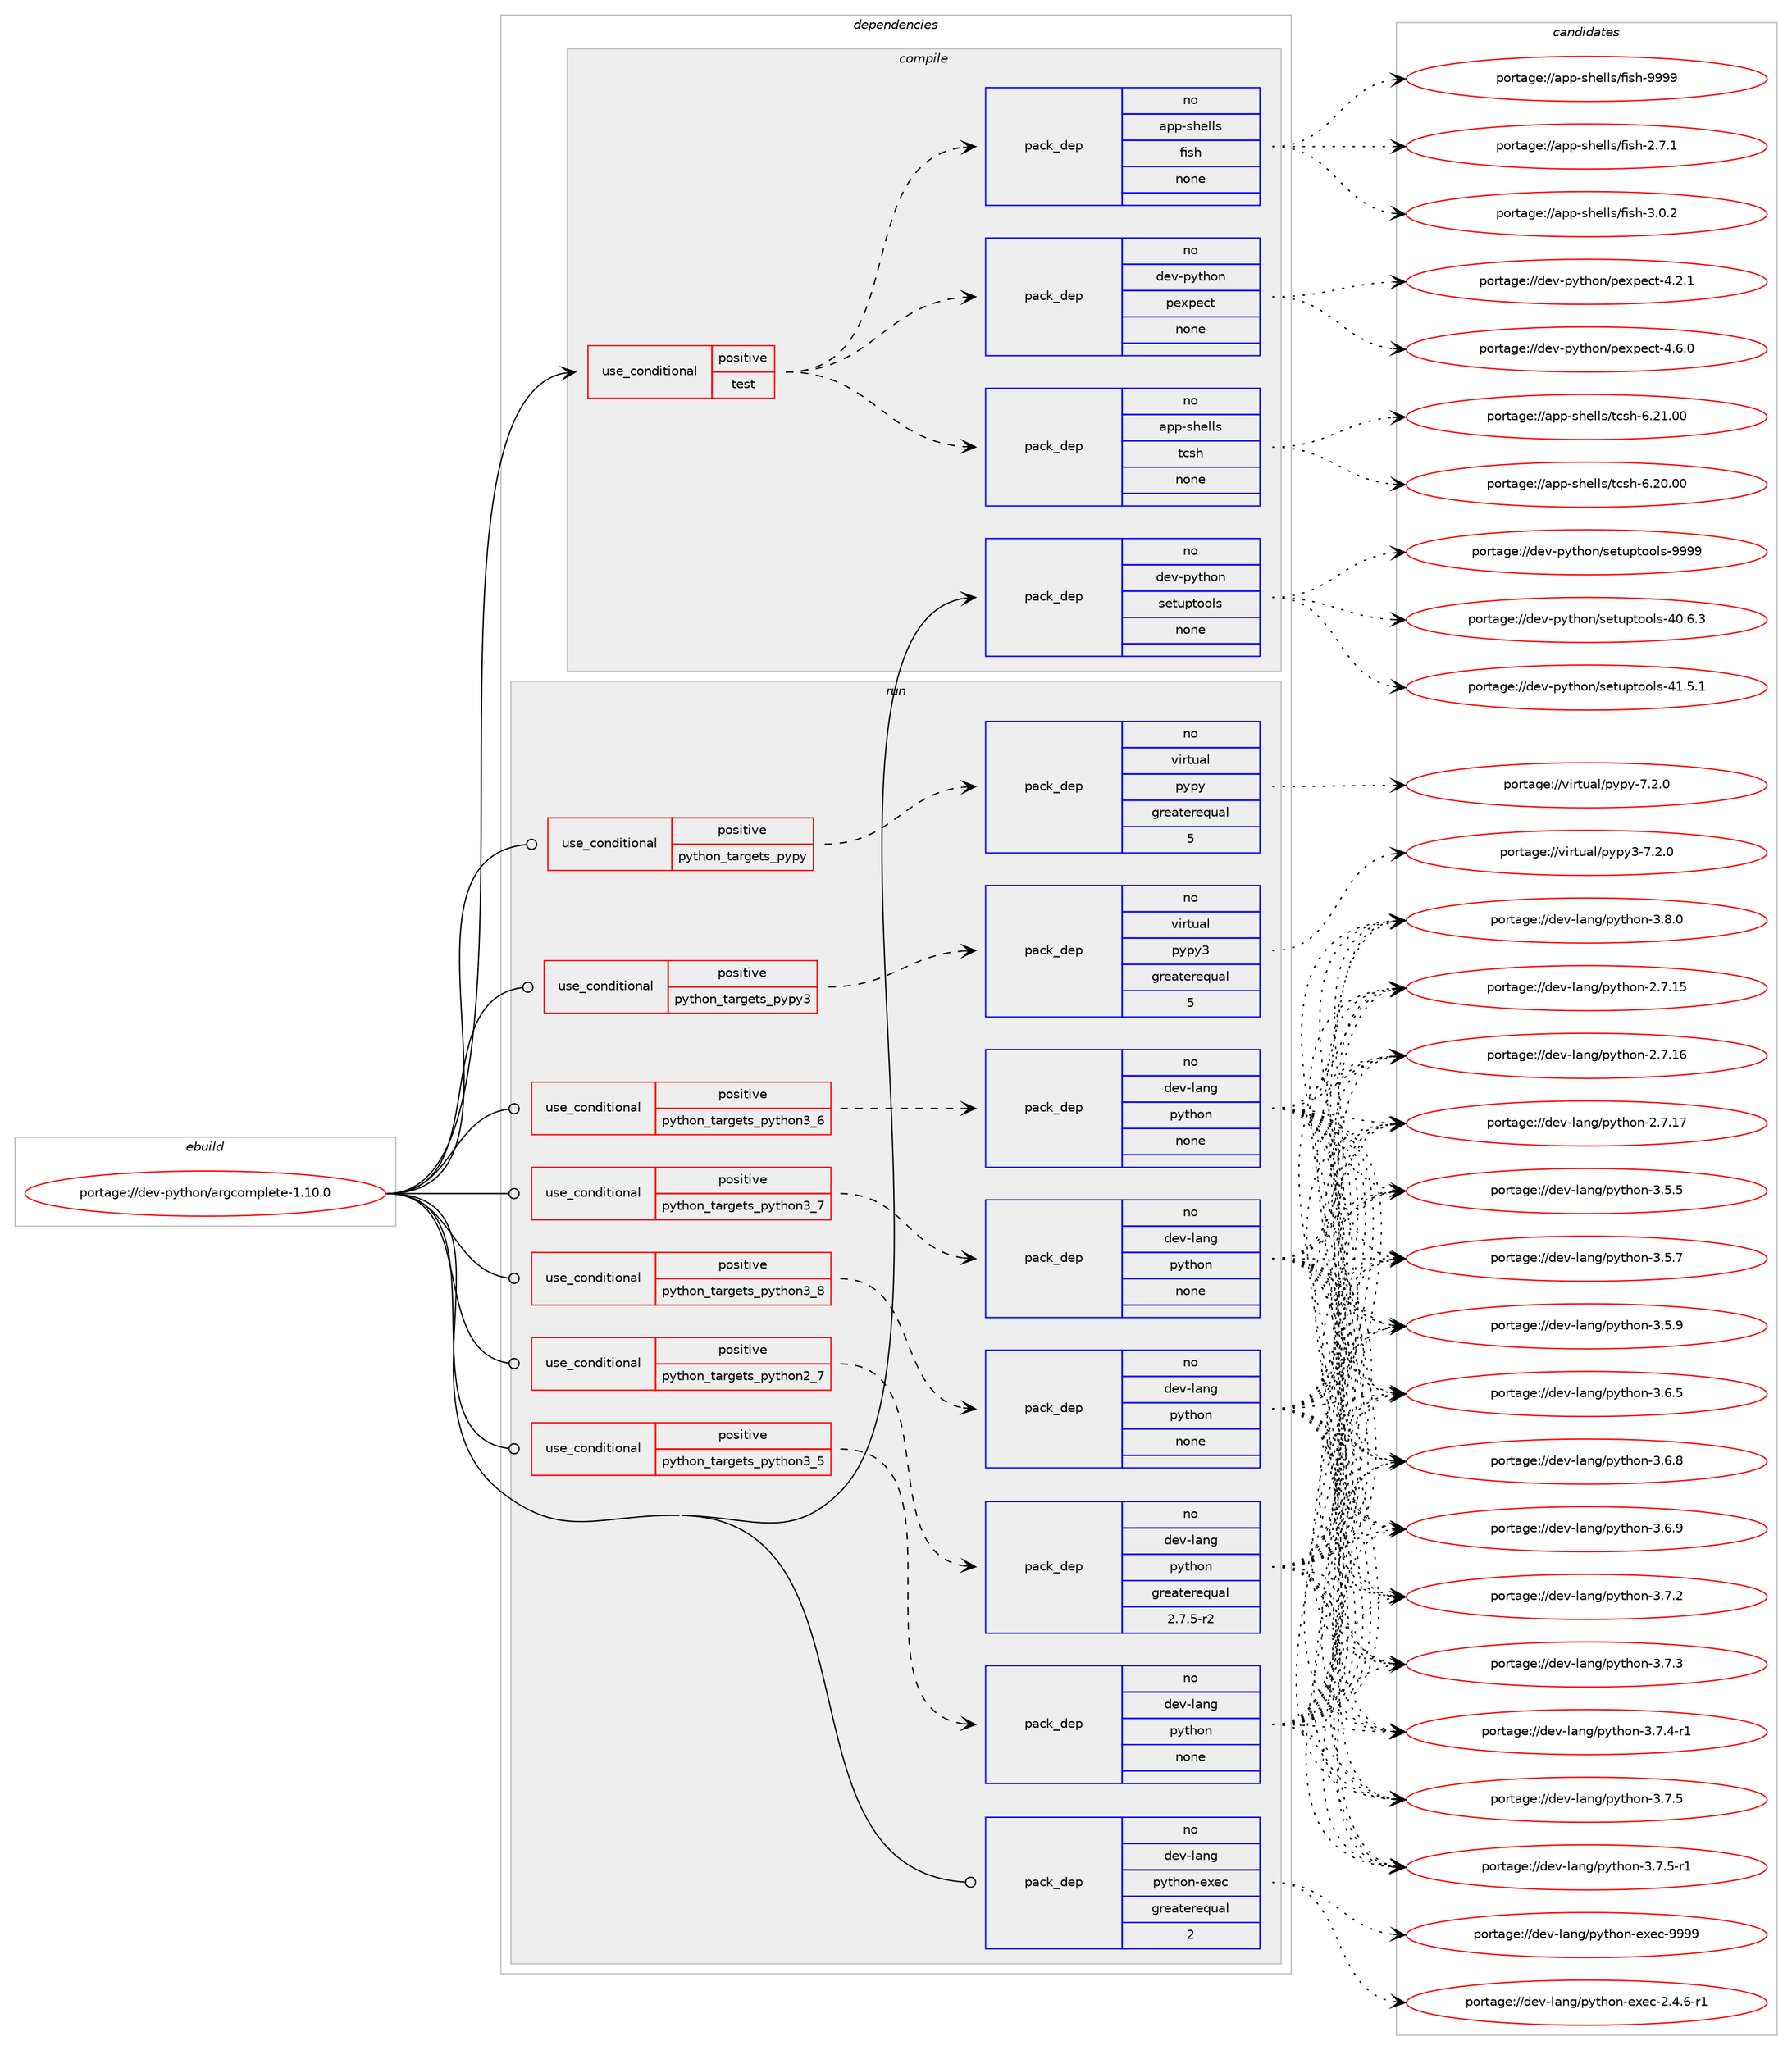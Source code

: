 digraph prolog {

# *************
# Graph options
# *************

newrank=true;
concentrate=true;
compound=true;
graph [rankdir=LR,fontname=Helvetica,fontsize=10,ranksep=1.5];#, ranksep=2.5, nodesep=0.2];
edge  [arrowhead=vee];
node  [fontname=Helvetica,fontsize=10];

# **********
# The ebuild
# **********

subgraph cluster_leftcol {
color=gray;
rank=same;
label=<<i>ebuild</i>>;
id [label="portage://dev-python/argcomplete-1.10.0", color=red, width=4, href="../dev-python/argcomplete-1.10.0.svg"];
}

# ****************
# The dependencies
# ****************

subgraph cluster_midcol {
color=gray;
label=<<i>dependencies</i>>;
subgraph cluster_compile {
fillcolor="#eeeeee";
style=filled;
label=<<i>compile</i>>;
subgraph cond25509 {
dependency129451 [label=<<TABLE BORDER="0" CELLBORDER="1" CELLSPACING="0" CELLPADDING="4"><TR><TD ROWSPAN="3" CELLPADDING="10">use_conditional</TD></TR><TR><TD>positive</TD></TR><TR><TD>test</TD></TR></TABLE>>, shape=none, color=red];
subgraph pack100639 {
dependency129452 [label=<<TABLE BORDER="0" CELLBORDER="1" CELLSPACING="0" CELLPADDING="4" WIDTH="220"><TR><TD ROWSPAN="6" CELLPADDING="30">pack_dep</TD></TR><TR><TD WIDTH="110">no</TD></TR><TR><TD>dev-python</TD></TR><TR><TD>pexpect</TD></TR><TR><TD>none</TD></TR><TR><TD></TD></TR></TABLE>>, shape=none, color=blue];
}
dependency129451:e -> dependency129452:w [weight=20,style="dashed",arrowhead="vee"];
subgraph pack100640 {
dependency129453 [label=<<TABLE BORDER="0" CELLBORDER="1" CELLSPACING="0" CELLPADDING="4" WIDTH="220"><TR><TD ROWSPAN="6" CELLPADDING="30">pack_dep</TD></TR><TR><TD WIDTH="110">no</TD></TR><TR><TD>app-shells</TD></TR><TR><TD>fish</TD></TR><TR><TD>none</TD></TR><TR><TD></TD></TR></TABLE>>, shape=none, color=blue];
}
dependency129451:e -> dependency129453:w [weight=20,style="dashed",arrowhead="vee"];
subgraph pack100641 {
dependency129454 [label=<<TABLE BORDER="0" CELLBORDER="1" CELLSPACING="0" CELLPADDING="4" WIDTH="220"><TR><TD ROWSPAN="6" CELLPADDING="30">pack_dep</TD></TR><TR><TD WIDTH="110">no</TD></TR><TR><TD>app-shells</TD></TR><TR><TD>tcsh</TD></TR><TR><TD>none</TD></TR><TR><TD></TD></TR></TABLE>>, shape=none, color=blue];
}
dependency129451:e -> dependency129454:w [weight=20,style="dashed",arrowhead="vee"];
}
id:e -> dependency129451:w [weight=20,style="solid",arrowhead="vee"];
subgraph pack100642 {
dependency129455 [label=<<TABLE BORDER="0" CELLBORDER="1" CELLSPACING="0" CELLPADDING="4" WIDTH="220"><TR><TD ROWSPAN="6" CELLPADDING="30">pack_dep</TD></TR><TR><TD WIDTH="110">no</TD></TR><TR><TD>dev-python</TD></TR><TR><TD>setuptools</TD></TR><TR><TD>none</TD></TR><TR><TD></TD></TR></TABLE>>, shape=none, color=blue];
}
id:e -> dependency129455:w [weight=20,style="solid",arrowhead="vee"];
}
subgraph cluster_compileandrun {
fillcolor="#eeeeee";
style=filled;
label=<<i>compile and run</i>>;
}
subgraph cluster_run {
fillcolor="#eeeeee";
style=filled;
label=<<i>run</i>>;
subgraph cond25510 {
dependency129456 [label=<<TABLE BORDER="0" CELLBORDER="1" CELLSPACING="0" CELLPADDING="4"><TR><TD ROWSPAN="3" CELLPADDING="10">use_conditional</TD></TR><TR><TD>positive</TD></TR><TR><TD>python_targets_pypy</TD></TR></TABLE>>, shape=none, color=red];
subgraph pack100643 {
dependency129457 [label=<<TABLE BORDER="0" CELLBORDER="1" CELLSPACING="0" CELLPADDING="4" WIDTH="220"><TR><TD ROWSPAN="6" CELLPADDING="30">pack_dep</TD></TR><TR><TD WIDTH="110">no</TD></TR><TR><TD>virtual</TD></TR><TR><TD>pypy</TD></TR><TR><TD>greaterequal</TD></TR><TR><TD>5</TD></TR></TABLE>>, shape=none, color=blue];
}
dependency129456:e -> dependency129457:w [weight=20,style="dashed",arrowhead="vee"];
}
id:e -> dependency129456:w [weight=20,style="solid",arrowhead="odot"];
subgraph cond25511 {
dependency129458 [label=<<TABLE BORDER="0" CELLBORDER="1" CELLSPACING="0" CELLPADDING="4"><TR><TD ROWSPAN="3" CELLPADDING="10">use_conditional</TD></TR><TR><TD>positive</TD></TR><TR><TD>python_targets_pypy3</TD></TR></TABLE>>, shape=none, color=red];
subgraph pack100644 {
dependency129459 [label=<<TABLE BORDER="0" CELLBORDER="1" CELLSPACING="0" CELLPADDING="4" WIDTH="220"><TR><TD ROWSPAN="6" CELLPADDING="30">pack_dep</TD></TR><TR><TD WIDTH="110">no</TD></TR><TR><TD>virtual</TD></TR><TR><TD>pypy3</TD></TR><TR><TD>greaterequal</TD></TR><TR><TD>5</TD></TR></TABLE>>, shape=none, color=blue];
}
dependency129458:e -> dependency129459:w [weight=20,style="dashed",arrowhead="vee"];
}
id:e -> dependency129458:w [weight=20,style="solid",arrowhead="odot"];
subgraph cond25512 {
dependency129460 [label=<<TABLE BORDER="0" CELLBORDER="1" CELLSPACING="0" CELLPADDING="4"><TR><TD ROWSPAN="3" CELLPADDING="10">use_conditional</TD></TR><TR><TD>positive</TD></TR><TR><TD>python_targets_python2_7</TD></TR></TABLE>>, shape=none, color=red];
subgraph pack100645 {
dependency129461 [label=<<TABLE BORDER="0" CELLBORDER="1" CELLSPACING="0" CELLPADDING="4" WIDTH="220"><TR><TD ROWSPAN="6" CELLPADDING="30">pack_dep</TD></TR><TR><TD WIDTH="110">no</TD></TR><TR><TD>dev-lang</TD></TR><TR><TD>python</TD></TR><TR><TD>greaterequal</TD></TR><TR><TD>2.7.5-r2</TD></TR></TABLE>>, shape=none, color=blue];
}
dependency129460:e -> dependency129461:w [weight=20,style="dashed",arrowhead="vee"];
}
id:e -> dependency129460:w [weight=20,style="solid",arrowhead="odot"];
subgraph cond25513 {
dependency129462 [label=<<TABLE BORDER="0" CELLBORDER="1" CELLSPACING="0" CELLPADDING="4"><TR><TD ROWSPAN="3" CELLPADDING="10">use_conditional</TD></TR><TR><TD>positive</TD></TR><TR><TD>python_targets_python3_5</TD></TR></TABLE>>, shape=none, color=red];
subgraph pack100646 {
dependency129463 [label=<<TABLE BORDER="0" CELLBORDER="1" CELLSPACING="0" CELLPADDING="4" WIDTH="220"><TR><TD ROWSPAN="6" CELLPADDING="30">pack_dep</TD></TR><TR><TD WIDTH="110">no</TD></TR><TR><TD>dev-lang</TD></TR><TR><TD>python</TD></TR><TR><TD>none</TD></TR><TR><TD></TD></TR></TABLE>>, shape=none, color=blue];
}
dependency129462:e -> dependency129463:w [weight=20,style="dashed",arrowhead="vee"];
}
id:e -> dependency129462:w [weight=20,style="solid",arrowhead="odot"];
subgraph cond25514 {
dependency129464 [label=<<TABLE BORDER="0" CELLBORDER="1" CELLSPACING="0" CELLPADDING="4"><TR><TD ROWSPAN="3" CELLPADDING="10">use_conditional</TD></TR><TR><TD>positive</TD></TR><TR><TD>python_targets_python3_6</TD></TR></TABLE>>, shape=none, color=red];
subgraph pack100647 {
dependency129465 [label=<<TABLE BORDER="0" CELLBORDER="1" CELLSPACING="0" CELLPADDING="4" WIDTH="220"><TR><TD ROWSPAN="6" CELLPADDING="30">pack_dep</TD></TR><TR><TD WIDTH="110">no</TD></TR><TR><TD>dev-lang</TD></TR><TR><TD>python</TD></TR><TR><TD>none</TD></TR><TR><TD></TD></TR></TABLE>>, shape=none, color=blue];
}
dependency129464:e -> dependency129465:w [weight=20,style="dashed",arrowhead="vee"];
}
id:e -> dependency129464:w [weight=20,style="solid",arrowhead="odot"];
subgraph cond25515 {
dependency129466 [label=<<TABLE BORDER="0" CELLBORDER="1" CELLSPACING="0" CELLPADDING="4"><TR><TD ROWSPAN="3" CELLPADDING="10">use_conditional</TD></TR><TR><TD>positive</TD></TR><TR><TD>python_targets_python3_7</TD></TR></TABLE>>, shape=none, color=red];
subgraph pack100648 {
dependency129467 [label=<<TABLE BORDER="0" CELLBORDER="1" CELLSPACING="0" CELLPADDING="4" WIDTH="220"><TR><TD ROWSPAN="6" CELLPADDING="30">pack_dep</TD></TR><TR><TD WIDTH="110">no</TD></TR><TR><TD>dev-lang</TD></TR><TR><TD>python</TD></TR><TR><TD>none</TD></TR><TR><TD></TD></TR></TABLE>>, shape=none, color=blue];
}
dependency129466:e -> dependency129467:w [weight=20,style="dashed",arrowhead="vee"];
}
id:e -> dependency129466:w [weight=20,style="solid",arrowhead="odot"];
subgraph cond25516 {
dependency129468 [label=<<TABLE BORDER="0" CELLBORDER="1" CELLSPACING="0" CELLPADDING="4"><TR><TD ROWSPAN="3" CELLPADDING="10">use_conditional</TD></TR><TR><TD>positive</TD></TR><TR><TD>python_targets_python3_8</TD></TR></TABLE>>, shape=none, color=red];
subgraph pack100649 {
dependency129469 [label=<<TABLE BORDER="0" CELLBORDER="1" CELLSPACING="0" CELLPADDING="4" WIDTH="220"><TR><TD ROWSPAN="6" CELLPADDING="30">pack_dep</TD></TR><TR><TD WIDTH="110">no</TD></TR><TR><TD>dev-lang</TD></TR><TR><TD>python</TD></TR><TR><TD>none</TD></TR><TR><TD></TD></TR></TABLE>>, shape=none, color=blue];
}
dependency129468:e -> dependency129469:w [weight=20,style="dashed",arrowhead="vee"];
}
id:e -> dependency129468:w [weight=20,style="solid",arrowhead="odot"];
subgraph pack100650 {
dependency129470 [label=<<TABLE BORDER="0" CELLBORDER="1" CELLSPACING="0" CELLPADDING="4" WIDTH="220"><TR><TD ROWSPAN="6" CELLPADDING="30">pack_dep</TD></TR><TR><TD WIDTH="110">no</TD></TR><TR><TD>dev-lang</TD></TR><TR><TD>python-exec</TD></TR><TR><TD>greaterequal</TD></TR><TR><TD>2</TD></TR></TABLE>>, shape=none, color=blue];
}
id:e -> dependency129470:w [weight=20,style="solid",arrowhead="odot"];
}
}

# **************
# The candidates
# **************

subgraph cluster_choices {
rank=same;
color=gray;
label=<<i>candidates</i>>;

subgraph choice100639 {
color=black;
nodesep=1;
choiceportage100101118451121211161041111104711210112011210199116455246504649 [label="portage://dev-python/pexpect-4.2.1", color=red, width=4,href="../dev-python/pexpect-4.2.1.svg"];
choiceportage100101118451121211161041111104711210112011210199116455246544648 [label="portage://dev-python/pexpect-4.6.0", color=red, width=4,href="../dev-python/pexpect-4.6.0.svg"];
dependency129452:e -> choiceportage100101118451121211161041111104711210112011210199116455246504649:w [style=dotted,weight="100"];
dependency129452:e -> choiceportage100101118451121211161041111104711210112011210199116455246544648:w [style=dotted,weight="100"];
}
subgraph choice100640 {
color=black;
nodesep=1;
choiceportage971121124511510410110810811547102105115104455046554649 [label="portage://app-shells/fish-2.7.1", color=red, width=4,href="../app-shells/fish-2.7.1.svg"];
choiceportage971121124511510410110810811547102105115104455146484650 [label="portage://app-shells/fish-3.0.2", color=red, width=4,href="../app-shells/fish-3.0.2.svg"];
choiceportage9711211245115104101108108115471021051151044557575757 [label="portage://app-shells/fish-9999", color=red, width=4,href="../app-shells/fish-9999.svg"];
dependency129453:e -> choiceportage971121124511510410110810811547102105115104455046554649:w [style=dotted,weight="100"];
dependency129453:e -> choiceportage971121124511510410110810811547102105115104455146484650:w [style=dotted,weight="100"];
dependency129453:e -> choiceportage9711211245115104101108108115471021051151044557575757:w [style=dotted,weight="100"];
}
subgraph choice100641 {
color=black;
nodesep=1;
choiceportage971121124511510410110810811547116991151044554465048464848 [label="portage://app-shells/tcsh-6.20.00", color=red, width=4,href="../app-shells/tcsh-6.20.00.svg"];
choiceportage971121124511510410110810811547116991151044554465049464848 [label="portage://app-shells/tcsh-6.21.00", color=red, width=4,href="../app-shells/tcsh-6.21.00.svg"];
dependency129454:e -> choiceportage971121124511510410110810811547116991151044554465048464848:w [style=dotted,weight="100"];
dependency129454:e -> choiceportage971121124511510410110810811547116991151044554465049464848:w [style=dotted,weight="100"];
}
subgraph choice100642 {
color=black;
nodesep=1;
choiceportage100101118451121211161041111104711510111611711211611111110811545524846544651 [label="portage://dev-python/setuptools-40.6.3", color=red, width=4,href="../dev-python/setuptools-40.6.3.svg"];
choiceportage100101118451121211161041111104711510111611711211611111110811545524946534649 [label="portage://dev-python/setuptools-41.5.1", color=red, width=4,href="../dev-python/setuptools-41.5.1.svg"];
choiceportage10010111845112121116104111110471151011161171121161111111081154557575757 [label="portage://dev-python/setuptools-9999", color=red, width=4,href="../dev-python/setuptools-9999.svg"];
dependency129455:e -> choiceportage100101118451121211161041111104711510111611711211611111110811545524846544651:w [style=dotted,weight="100"];
dependency129455:e -> choiceportage100101118451121211161041111104711510111611711211611111110811545524946534649:w [style=dotted,weight="100"];
dependency129455:e -> choiceportage10010111845112121116104111110471151011161171121161111111081154557575757:w [style=dotted,weight="100"];
}
subgraph choice100643 {
color=black;
nodesep=1;
choiceportage1181051141161179710847112121112121455546504648 [label="portage://virtual/pypy-7.2.0", color=red, width=4,href="../virtual/pypy-7.2.0.svg"];
dependency129457:e -> choiceportage1181051141161179710847112121112121455546504648:w [style=dotted,weight="100"];
}
subgraph choice100644 {
color=black;
nodesep=1;
choiceportage118105114116117971084711212111212151455546504648 [label="portage://virtual/pypy3-7.2.0", color=red, width=4,href="../virtual/pypy3-7.2.0.svg"];
dependency129459:e -> choiceportage118105114116117971084711212111212151455546504648:w [style=dotted,weight="100"];
}
subgraph choice100645 {
color=black;
nodesep=1;
choiceportage10010111845108971101034711212111610411111045504655464953 [label="portage://dev-lang/python-2.7.15", color=red, width=4,href="../dev-lang/python-2.7.15.svg"];
choiceportage10010111845108971101034711212111610411111045504655464954 [label="portage://dev-lang/python-2.7.16", color=red, width=4,href="../dev-lang/python-2.7.16.svg"];
choiceportage10010111845108971101034711212111610411111045504655464955 [label="portage://dev-lang/python-2.7.17", color=red, width=4,href="../dev-lang/python-2.7.17.svg"];
choiceportage100101118451089711010347112121116104111110455146534653 [label="portage://dev-lang/python-3.5.5", color=red, width=4,href="../dev-lang/python-3.5.5.svg"];
choiceportage100101118451089711010347112121116104111110455146534655 [label="portage://dev-lang/python-3.5.7", color=red, width=4,href="../dev-lang/python-3.5.7.svg"];
choiceportage100101118451089711010347112121116104111110455146534657 [label="portage://dev-lang/python-3.5.9", color=red, width=4,href="../dev-lang/python-3.5.9.svg"];
choiceportage100101118451089711010347112121116104111110455146544653 [label="portage://dev-lang/python-3.6.5", color=red, width=4,href="../dev-lang/python-3.6.5.svg"];
choiceportage100101118451089711010347112121116104111110455146544656 [label="portage://dev-lang/python-3.6.8", color=red, width=4,href="../dev-lang/python-3.6.8.svg"];
choiceportage100101118451089711010347112121116104111110455146544657 [label="portage://dev-lang/python-3.6.9", color=red, width=4,href="../dev-lang/python-3.6.9.svg"];
choiceportage100101118451089711010347112121116104111110455146554650 [label="portage://dev-lang/python-3.7.2", color=red, width=4,href="../dev-lang/python-3.7.2.svg"];
choiceportage100101118451089711010347112121116104111110455146554651 [label="portage://dev-lang/python-3.7.3", color=red, width=4,href="../dev-lang/python-3.7.3.svg"];
choiceportage1001011184510897110103471121211161041111104551465546524511449 [label="portage://dev-lang/python-3.7.4-r1", color=red, width=4,href="../dev-lang/python-3.7.4-r1.svg"];
choiceportage100101118451089711010347112121116104111110455146554653 [label="portage://dev-lang/python-3.7.5", color=red, width=4,href="../dev-lang/python-3.7.5.svg"];
choiceportage1001011184510897110103471121211161041111104551465546534511449 [label="portage://dev-lang/python-3.7.5-r1", color=red, width=4,href="../dev-lang/python-3.7.5-r1.svg"];
choiceportage100101118451089711010347112121116104111110455146564648 [label="portage://dev-lang/python-3.8.0", color=red, width=4,href="../dev-lang/python-3.8.0.svg"];
dependency129461:e -> choiceportage10010111845108971101034711212111610411111045504655464953:w [style=dotted,weight="100"];
dependency129461:e -> choiceportage10010111845108971101034711212111610411111045504655464954:w [style=dotted,weight="100"];
dependency129461:e -> choiceportage10010111845108971101034711212111610411111045504655464955:w [style=dotted,weight="100"];
dependency129461:e -> choiceportage100101118451089711010347112121116104111110455146534653:w [style=dotted,weight="100"];
dependency129461:e -> choiceportage100101118451089711010347112121116104111110455146534655:w [style=dotted,weight="100"];
dependency129461:e -> choiceportage100101118451089711010347112121116104111110455146534657:w [style=dotted,weight="100"];
dependency129461:e -> choiceportage100101118451089711010347112121116104111110455146544653:w [style=dotted,weight="100"];
dependency129461:e -> choiceportage100101118451089711010347112121116104111110455146544656:w [style=dotted,weight="100"];
dependency129461:e -> choiceportage100101118451089711010347112121116104111110455146544657:w [style=dotted,weight="100"];
dependency129461:e -> choiceportage100101118451089711010347112121116104111110455146554650:w [style=dotted,weight="100"];
dependency129461:e -> choiceportage100101118451089711010347112121116104111110455146554651:w [style=dotted,weight="100"];
dependency129461:e -> choiceportage1001011184510897110103471121211161041111104551465546524511449:w [style=dotted,weight="100"];
dependency129461:e -> choiceportage100101118451089711010347112121116104111110455146554653:w [style=dotted,weight="100"];
dependency129461:e -> choiceportage1001011184510897110103471121211161041111104551465546534511449:w [style=dotted,weight="100"];
dependency129461:e -> choiceportage100101118451089711010347112121116104111110455146564648:w [style=dotted,weight="100"];
}
subgraph choice100646 {
color=black;
nodesep=1;
choiceportage10010111845108971101034711212111610411111045504655464953 [label="portage://dev-lang/python-2.7.15", color=red, width=4,href="../dev-lang/python-2.7.15.svg"];
choiceportage10010111845108971101034711212111610411111045504655464954 [label="portage://dev-lang/python-2.7.16", color=red, width=4,href="../dev-lang/python-2.7.16.svg"];
choiceportage10010111845108971101034711212111610411111045504655464955 [label="portage://dev-lang/python-2.7.17", color=red, width=4,href="../dev-lang/python-2.7.17.svg"];
choiceportage100101118451089711010347112121116104111110455146534653 [label="portage://dev-lang/python-3.5.5", color=red, width=4,href="../dev-lang/python-3.5.5.svg"];
choiceportage100101118451089711010347112121116104111110455146534655 [label="portage://dev-lang/python-3.5.7", color=red, width=4,href="../dev-lang/python-3.5.7.svg"];
choiceportage100101118451089711010347112121116104111110455146534657 [label="portage://dev-lang/python-3.5.9", color=red, width=4,href="../dev-lang/python-3.5.9.svg"];
choiceportage100101118451089711010347112121116104111110455146544653 [label="portage://dev-lang/python-3.6.5", color=red, width=4,href="../dev-lang/python-3.6.5.svg"];
choiceportage100101118451089711010347112121116104111110455146544656 [label="portage://dev-lang/python-3.6.8", color=red, width=4,href="../dev-lang/python-3.6.8.svg"];
choiceportage100101118451089711010347112121116104111110455146544657 [label="portage://dev-lang/python-3.6.9", color=red, width=4,href="../dev-lang/python-3.6.9.svg"];
choiceportage100101118451089711010347112121116104111110455146554650 [label="portage://dev-lang/python-3.7.2", color=red, width=4,href="../dev-lang/python-3.7.2.svg"];
choiceportage100101118451089711010347112121116104111110455146554651 [label="portage://dev-lang/python-3.7.3", color=red, width=4,href="../dev-lang/python-3.7.3.svg"];
choiceportage1001011184510897110103471121211161041111104551465546524511449 [label="portage://dev-lang/python-3.7.4-r1", color=red, width=4,href="../dev-lang/python-3.7.4-r1.svg"];
choiceportage100101118451089711010347112121116104111110455146554653 [label="portage://dev-lang/python-3.7.5", color=red, width=4,href="../dev-lang/python-3.7.5.svg"];
choiceportage1001011184510897110103471121211161041111104551465546534511449 [label="portage://dev-lang/python-3.7.5-r1", color=red, width=4,href="../dev-lang/python-3.7.5-r1.svg"];
choiceportage100101118451089711010347112121116104111110455146564648 [label="portage://dev-lang/python-3.8.0", color=red, width=4,href="../dev-lang/python-3.8.0.svg"];
dependency129463:e -> choiceportage10010111845108971101034711212111610411111045504655464953:w [style=dotted,weight="100"];
dependency129463:e -> choiceportage10010111845108971101034711212111610411111045504655464954:w [style=dotted,weight="100"];
dependency129463:e -> choiceportage10010111845108971101034711212111610411111045504655464955:w [style=dotted,weight="100"];
dependency129463:e -> choiceportage100101118451089711010347112121116104111110455146534653:w [style=dotted,weight="100"];
dependency129463:e -> choiceportage100101118451089711010347112121116104111110455146534655:w [style=dotted,weight="100"];
dependency129463:e -> choiceportage100101118451089711010347112121116104111110455146534657:w [style=dotted,weight="100"];
dependency129463:e -> choiceportage100101118451089711010347112121116104111110455146544653:w [style=dotted,weight="100"];
dependency129463:e -> choiceportage100101118451089711010347112121116104111110455146544656:w [style=dotted,weight="100"];
dependency129463:e -> choiceportage100101118451089711010347112121116104111110455146544657:w [style=dotted,weight="100"];
dependency129463:e -> choiceportage100101118451089711010347112121116104111110455146554650:w [style=dotted,weight="100"];
dependency129463:e -> choiceportage100101118451089711010347112121116104111110455146554651:w [style=dotted,weight="100"];
dependency129463:e -> choiceportage1001011184510897110103471121211161041111104551465546524511449:w [style=dotted,weight="100"];
dependency129463:e -> choiceportage100101118451089711010347112121116104111110455146554653:w [style=dotted,weight="100"];
dependency129463:e -> choiceportage1001011184510897110103471121211161041111104551465546534511449:w [style=dotted,weight="100"];
dependency129463:e -> choiceportage100101118451089711010347112121116104111110455146564648:w [style=dotted,weight="100"];
}
subgraph choice100647 {
color=black;
nodesep=1;
choiceportage10010111845108971101034711212111610411111045504655464953 [label="portage://dev-lang/python-2.7.15", color=red, width=4,href="../dev-lang/python-2.7.15.svg"];
choiceportage10010111845108971101034711212111610411111045504655464954 [label="portage://dev-lang/python-2.7.16", color=red, width=4,href="../dev-lang/python-2.7.16.svg"];
choiceportage10010111845108971101034711212111610411111045504655464955 [label="portage://dev-lang/python-2.7.17", color=red, width=4,href="../dev-lang/python-2.7.17.svg"];
choiceportage100101118451089711010347112121116104111110455146534653 [label="portage://dev-lang/python-3.5.5", color=red, width=4,href="../dev-lang/python-3.5.5.svg"];
choiceportage100101118451089711010347112121116104111110455146534655 [label="portage://dev-lang/python-3.5.7", color=red, width=4,href="../dev-lang/python-3.5.7.svg"];
choiceportage100101118451089711010347112121116104111110455146534657 [label="portage://dev-lang/python-3.5.9", color=red, width=4,href="../dev-lang/python-3.5.9.svg"];
choiceportage100101118451089711010347112121116104111110455146544653 [label="portage://dev-lang/python-3.6.5", color=red, width=4,href="../dev-lang/python-3.6.5.svg"];
choiceportage100101118451089711010347112121116104111110455146544656 [label="portage://dev-lang/python-3.6.8", color=red, width=4,href="../dev-lang/python-3.6.8.svg"];
choiceportage100101118451089711010347112121116104111110455146544657 [label="portage://dev-lang/python-3.6.9", color=red, width=4,href="../dev-lang/python-3.6.9.svg"];
choiceportage100101118451089711010347112121116104111110455146554650 [label="portage://dev-lang/python-3.7.2", color=red, width=4,href="../dev-lang/python-3.7.2.svg"];
choiceportage100101118451089711010347112121116104111110455146554651 [label="portage://dev-lang/python-3.7.3", color=red, width=4,href="../dev-lang/python-3.7.3.svg"];
choiceportage1001011184510897110103471121211161041111104551465546524511449 [label="portage://dev-lang/python-3.7.4-r1", color=red, width=4,href="../dev-lang/python-3.7.4-r1.svg"];
choiceportage100101118451089711010347112121116104111110455146554653 [label="portage://dev-lang/python-3.7.5", color=red, width=4,href="../dev-lang/python-3.7.5.svg"];
choiceportage1001011184510897110103471121211161041111104551465546534511449 [label="portage://dev-lang/python-3.7.5-r1", color=red, width=4,href="../dev-lang/python-3.7.5-r1.svg"];
choiceportage100101118451089711010347112121116104111110455146564648 [label="portage://dev-lang/python-3.8.0", color=red, width=4,href="../dev-lang/python-3.8.0.svg"];
dependency129465:e -> choiceportage10010111845108971101034711212111610411111045504655464953:w [style=dotted,weight="100"];
dependency129465:e -> choiceportage10010111845108971101034711212111610411111045504655464954:w [style=dotted,weight="100"];
dependency129465:e -> choiceportage10010111845108971101034711212111610411111045504655464955:w [style=dotted,weight="100"];
dependency129465:e -> choiceportage100101118451089711010347112121116104111110455146534653:w [style=dotted,weight="100"];
dependency129465:e -> choiceportage100101118451089711010347112121116104111110455146534655:w [style=dotted,weight="100"];
dependency129465:e -> choiceportage100101118451089711010347112121116104111110455146534657:w [style=dotted,weight="100"];
dependency129465:e -> choiceportage100101118451089711010347112121116104111110455146544653:w [style=dotted,weight="100"];
dependency129465:e -> choiceportage100101118451089711010347112121116104111110455146544656:w [style=dotted,weight="100"];
dependency129465:e -> choiceportage100101118451089711010347112121116104111110455146544657:w [style=dotted,weight="100"];
dependency129465:e -> choiceportage100101118451089711010347112121116104111110455146554650:w [style=dotted,weight="100"];
dependency129465:e -> choiceportage100101118451089711010347112121116104111110455146554651:w [style=dotted,weight="100"];
dependency129465:e -> choiceportage1001011184510897110103471121211161041111104551465546524511449:w [style=dotted,weight="100"];
dependency129465:e -> choiceportage100101118451089711010347112121116104111110455146554653:w [style=dotted,weight="100"];
dependency129465:e -> choiceportage1001011184510897110103471121211161041111104551465546534511449:w [style=dotted,weight="100"];
dependency129465:e -> choiceportage100101118451089711010347112121116104111110455146564648:w [style=dotted,weight="100"];
}
subgraph choice100648 {
color=black;
nodesep=1;
choiceportage10010111845108971101034711212111610411111045504655464953 [label="portage://dev-lang/python-2.7.15", color=red, width=4,href="../dev-lang/python-2.7.15.svg"];
choiceportage10010111845108971101034711212111610411111045504655464954 [label="portage://dev-lang/python-2.7.16", color=red, width=4,href="../dev-lang/python-2.7.16.svg"];
choiceportage10010111845108971101034711212111610411111045504655464955 [label="portage://dev-lang/python-2.7.17", color=red, width=4,href="../dev-lang/python-2.7.17.svg"];
choiceportage100101118451089711010347112121116104111110455146534653 [label="portage://dev-lang/python-3.5.5", color=red, width=4,href="../dev-lang/python-3.5.5.svg"];
choiceportage100101118451089711010347112121116104111110455146534655 [label="portage://dev-lang/python-3.5.7", color=red, width=4,href="../dev-lang/python-3.5.7.svg"];
choiceportage100101118451089711010347112121116104111110455146534657 [label="portage://dev-lang/python-3.5.9", color=red, width=4,href="../dev-lang/python-3.5.9.svg"];
choiceportage100101118451089711010347112121116104111110455146544653 [label="portage://dev-lang/python-3.6.5", color=red, width=4,href="../dev-lang/python-3.6.5.svg"];
choiceportage100101118451089711010347112121116104111110455146544656 [label="portage://dev-lang/python-3.6.8", color=red, width=4,href="../dev-lang/python-3.6.8.svg"];
choiceportage100101118451089711010347112121116104111110455146544657 [label="portage://dev-lang/python-3.6.9", color=red, width=4,href="../dev-lang/python-3.6.9.svg"];
choiceportage100101118451089711010347112121116104111110455146554650 [label="portage://dev-lang/python-3.7.2", color=red, width=4,href="../dev-lang/python-3.7.2.svg"];
choiceportage100101118451089711010347112121116104111110455146554651 [label="portage://dev-lang/python-3.7.3", color=red, width=4,href="../dev-lang/python-3.7.3.svg"];
choiceportage1001011184510897110103471121211161041111104551465546524511449 [label="portage://dev-lang/python-3.7.4-r1", color=red, width=4,href="../dev-lang/python-3.7.4-r1.svg"];
choiceportage100101118451089711010347112121116104111110455146554653 [label="portage://dev-lang/python-3.7.5", color=red, width=4,href="../dev-lang/python-3.7.5.svg"];
choiceportage1001011184510897110103471121211161041111104551465546534511449 [label="portage://dev-lang/python-3.7.5-r1", color=red, width=4,href="../dev-lang/python-3.7.5-r1.svg"];
choiceportage100101118451089711010347112121116104111110455146564648 [label="portage://dev-lang/python-3.8.0", color=red, width=4,href="../dev-lang/python-3.8.0.svg"];
dependency129467:e -> choiceportage10010111845108971101034711212111610411111045504655464953:w [style=dotted,weight="100"];
dependency129467:e -> choiceportage10010111845108971101034711212111610411111045504655464954:w [style=dotted,weight="100"];
dependency129467:e -> choiceportage10010111845108971101034711212111610411111045504655464955:w [style=dotted,weight="100"];
dependency129467:e -> choiceportage100101118451089711010347112121116104111110455146534653:w [style=dotted,weight="100"];
dependency129467:e -> choiceportage100101118451089711010347112121116104111110455146534655:w [style=dotted,weight="100"];
dependency129467:e -> choiceportage100101118451089711010347112121116104111110455146534657:w [style=dotted,weight="100"];
dependency129467:e -> choiceportage100101118451089711010347112121116104111110455146544653:w [style=dotted,weight="100"];
dependency129467:e -> choiceportage100101118451089711010347112121116104111110455146544656:w [style=dotted,weight="100"];
dependency129467:e -> choiceportage100101118451089711010347112121116104111110455146544657:w [style=dotted,weight="100"];
dependency129467:e -> choiceportage100101118451089711010347112121116104111110455146554650:w [style=dotted,weight="100"];
dependency129467:e -> choiceportage100101118451089711010347112121116104111110455146554651:w [style=dotted,weight="100"];
dependency129467:e -> choiceportage1001011184510897110103471121211161041111104551465546524511449:w [style=dotted,weight="100"];
dependency129467:e -> choiceportage100101118451089711010347112121116104111110455146554653:w [style=dotted,weight="100"];
dependency129467:e -> choiceportage1001011184510897110103471121211161041111104551465546534511449:w [style=dotted,weight="100"];
dependency129467:e -> choiceportage100101118451089711010347112121116104111110455146564648:w [style=dotted,weight="100"];
}
subgraph choice100649 {
color=black;
nodesep=1;
choiceportage10010111845108971101034711212111610411111045504655464953 [label="portage://dev-lang/python-2.7.15", color=red, width=4,href="../dev-lang/python-2.7.15.svg"];
choiceportage10010111845108971101034711212111610411111045504655464954 [label="portage://dev-lang/python-2.7.16", color=red, width=4,href="../dev-lang/python-2.7.16.svg"];
choiceportage10010111845108971101034711212111610411111045504655464955 [label="portage://dev-lang/python-2.7.17", color=red, width=4,href="../dev-lang/python-2.7.17.svg"];
choiceportage100101118451089711010347112121116104111110455146534653 [label="portage://dev-lang/python-3.5.5", color=red, width=4,href="../dev-lang/python-3.5.5.svg"];
choiceportage100101118451089711010347112121116104111110455146534655 [label="portage://dev-lang/python-3.5.7", color=red, width=4,href="../dev-lang/python-3.5.7.svg"];
choiceportage100101118451089711010347112121116104111110455146534657 [label="portage://dev-lang/python-3.5.9", color=red, width=4,href="../dev-lang/python-3.5.9.svg"];
choiceportage100101118451089711010347112121116104111110455146544653 [label="portage://dev-lang/python-3.6.5", color=red, width=4,href="../dev-lang/python-3.6.5.svg"];
choiceportage100101118451089711010347112121116104111110455146544656 [label="portage://dev-lang/python-3.6.8", color=red, width=4,href="../dev-lang/python-3.6.8.svg"];
choiceportage100101118451089711010347112121116104111110455146544657 [label="portage://dev-lang/python-3.6.9", color=red, width=4,href="../dev-lang/python-3.6.9.svg"];
choiceportage100101118451089711010347112121116104111110455146554650 [label="portage://dev-lang/python-3.7.2", color=red, width=4,href="../dev-lang/python-3.7.2.svg"];
choiceportage100101118451089711010347112121116104111110455146554651 [label="portage://dev-lang/python-3.7.3", color=red, width=4,href="../dev-lang/python-3.7.3.svg"];
choiceportage1001011184510897110103471121211161041111104551465546524511449 [label="portage://dev-lang/python-3.7.4-r1", color=red, width=4,href="../dev-lang/python-3.7.4-r1.svg"];
choiceportage100101118451089711010347112121116104111110455146554653 [label="portage://dev-lang/python-3.7.5", color=red, width=4,href="../dev-lang/python-3.7.5.svg"];
choiceportage1001011184510897110103471121211161041111104551465546534511449 [label="portage://dev-lang/python-3.7.5-r1", color=red, width=4,href="../dev-lang/python-3.7.5-r1.svg"];
choiceportage100101118451089711010347112121116104111110455146564648 [label="portage://dev-lang/python-3.8.0", color=red, width=4,href="../dev-lang/python-3.8.0.svg"];
dependency129469:e -> choiceportage10010111845108971101034711212111610411111045504655464953:w [style=dotted,weight="100"];
dependency129469:e -> choiceportage10010111845108971101034711212111610411111045504655464954:w [style=dotted,weight="100"];
dependency129469:e -> choiceportage10010111845108971101034711212111610411111045504655464955:w [style=dotted,weight="100"];
dependency129469:e -> choiceportage100101118451089711010347112121116104111110455146534653:w [style=dotted,weight="100"];
dependency129469:e -> choiceportage100101118451089711010347112121116104111110455146534655:w [style=dotted,weight="100"];
dependency129469:e -> choiceportage100101118451089711010347112121116104111110455146534657:w [style=dotted,weight="100"];
dependency129469:e -> choiceportage100101118451089711010347112121116104111110455146544653:w [style=dotted,weight="100"];
dependency129469:e -> choiceportage100101118451089711010347112121116104111110455146544656:w [style=dotted,weight="100"];
dependency129469:e -> choiceportage100101118451089711010347112121116104111110455146544657:w [style=dotted,weight="100"];
dependency129469:e -> choiceportage100101118451089711010347112121116104111110455146554650:w [style=dotted,weight="100"];
dependency129469:e -> choiceportage100101118451089711010347112121116104111110455146554651:w [style=dotted,weight="100"];
dependency129469:e -> choiceportage1001011184510897110103471121211161041111104551465546524511449:w [style=dotted,weight="100"];
dependency129469:e -> choiceportage100101118451089711010347112121116104111110455146554653:w [style=dotted,weight="100"];
dependency129469:e -> choiceportage1001011184510897110103471121211161041111104551465546534511449:w [style=dotted,weight="100"];
dependency129469:e -> choiceportage100101118451089711010347112121116104111110455146564648:w [style=dotted,weight="100"];
}
subgraph choice100650 {
color=black;
nodesep=1;
choiceportage10010111845108971101034711212111610411111045101120101994550465246544511449 [label="portage://dev-lang/python-exec-2.4.6-r1", color=red, width=4,href="../dev-lang/python-exec-2.4.6-r1.svg"];
choiceportage10010111845108971101034711212111610411111045101120101994557575757 [label="portage://dev-lang/python-exec-9999", color=red, width=4,href="../dev-lang/python-exec-9999.svg"];
dependency129470:e -> choiceportage10010111845108971101034711212111610411111045101120101994550465246544511449:w [style=dotted,weight="100"];
dependency129470:e -> choiceportage10010111845108971101034711212111610411111045101120101994557575757:w [style=dotted,weight="100"];
}
}

}
